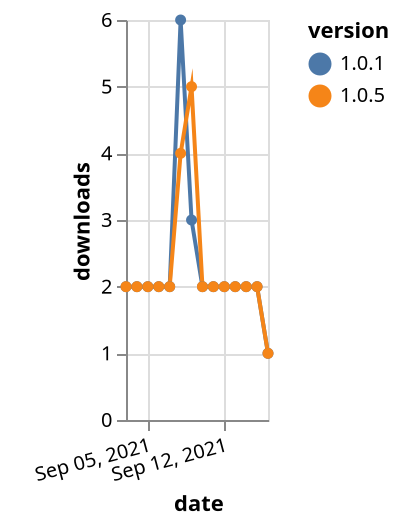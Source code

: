 {"$schema": "https://vega.github.io/schema/vega-lite/v5.json", "description": "A simple bar chart with embedded data.", "data": {"values": [{"date": "2021-09-03", "total": 6769, "delta": 2, "version": "1.0.1"}, {"date": "2021-09-04", "total": 6771, "delta": 2, "version": "1.0.1"}, {"date": "2021-09-05", "total": 6773, "delta": 2, "version": "1.0.1"}, {"date": "2021-09-06", "total": 6775, "delta": 2, "version": "1.0.1"}, {"date": "2021-09-07", "total": 6777, "delta": 2, "version": "1.0.1"}, {"date": "2021-09-08", "total": 6783, "delta": 6, "version": "1.0.1"}, {"date": "2021-09-09", "total": 6786, "delta": 3, "version": "1.0.1"}, {"date": "2021-09-10", "total": 6788, "delta": 2, "version": "1.0.1"}, {"date": "2021-09-11", "total": 6790, "delta": 2, "version": "1.0.1"}, {"date": "2021-09-12", "total": 6792, "delta": 2, "version": "1.0.1"}, {"date": "2021-09-13", "total": 6794, "delta": 2, "version": "1.0.1"}, {"date": "2021-09-14", "total": 6796, "delta": 2, "version": "1.0.1"}, {"date": "2021-09-15", "total": 6798, "delta": 2, "version": "1.0.1"}, {"date": "2021-09-16", "total": 6799, "delta": 1, "version": "1.0.1"}, {"date": "2021-09-03", "total": 3459, "delta": 2, "version": "1.0.5"}, {"date": "2021-09-04", "total": 3461, "delta": 2, "version": "1.0.5"}, {"date": "2021-09-05", "total": 3463, "delta": 2, "version": "1.0.5"}, {"date": "2021-09-06", "total": 3465, "delta": 2, "version": "1.0.5"}, {"date": "2021-09-07", "total": 3467, "delta": 2, "version": "1.0.5"}, {"date": "2021-09-08", "total": 3471, "delta": 4, "version": "1.0.5"}, {"date": "2021-09-09", "total": 3476, "delta": 5, "version": "1.0.5"}, {"date": "2021-09-10", "total": 3478, "delta": 2, "version": "1.0.5"}, {"date": "2021-09-11", "total": 3480, "delta": 2, "version": "1.0.5"}, {"date": "2021-09-12", "total": 3482, "delta": 2, "version": "1.0.5"}, {"date": "2021-09-13", "total": 3484, "delta": 2, "version": "1.0.5"}, {"date": "2021-09-14", "total": 3486, "delta": 2, "version": "1.0.5"}, {"date": "2021-09-15", "total": 3488, "delta": 2, "version": "1.0.5"}, {"date": "2021-09-16", "total": 3489, "delta": 1, "version": "1.0.5"}]}, "width": "container", "mark": {"type": "line", "point": {"filled": true}}, "encoding": {"x": {"field": "date", "type": "temporal", "timeUnit": "yearmonthdate", "title": "date", "axis": {"labelAngle": -15}}, "y": {"field": "delta", "type": "quantitative", "title": "downloads"}, "color": {"field": "version", "type": "nominal"}, "tooltip": {"field": "delta"}}}
